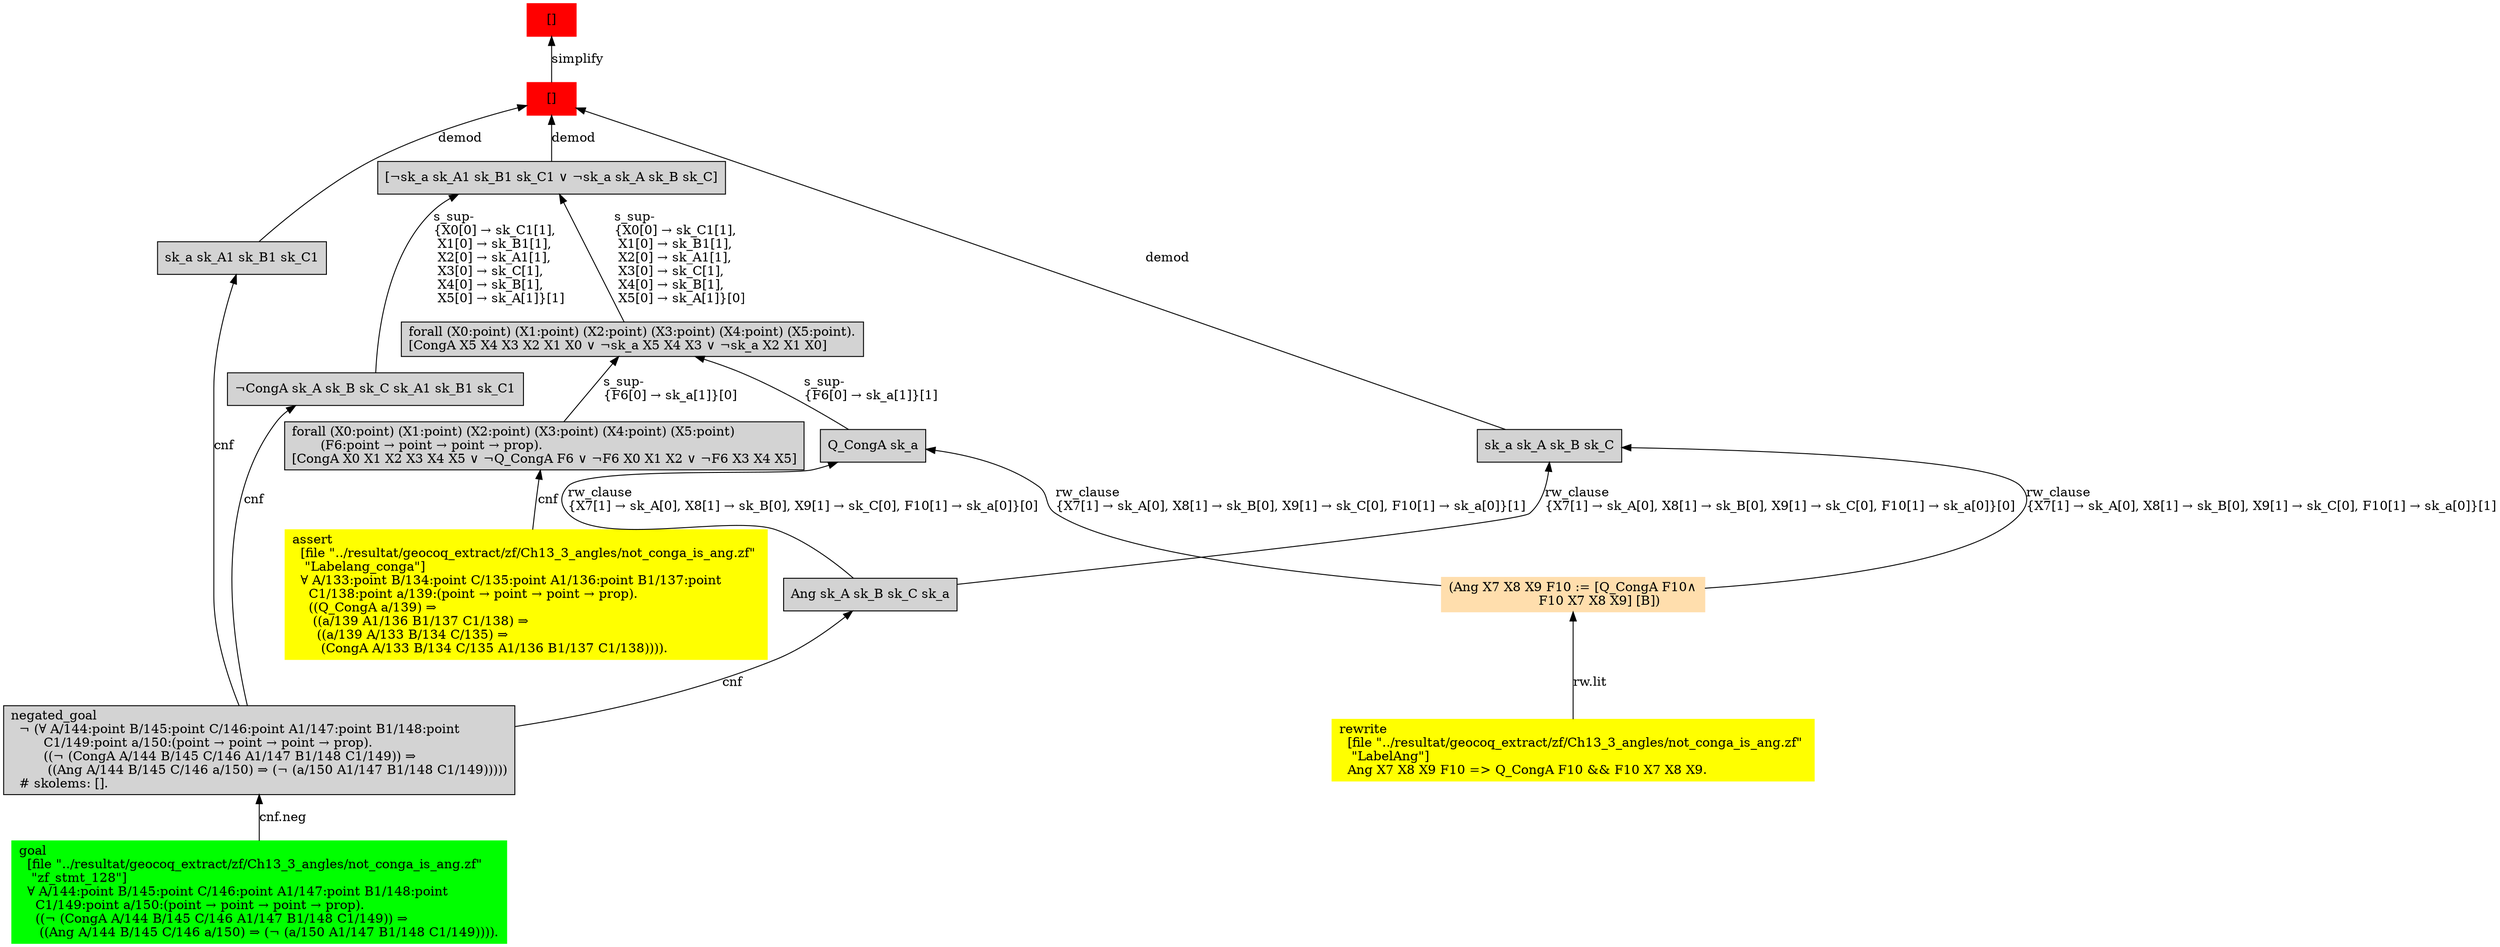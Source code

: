 digraph "unsat_graph" {
  vertex_0 [color=red, label="[]", shape=box, style=filled];
  vertex_0 -> vertex_1 [label="simplify", dir="back"];
  vertex_1 [color=red, label="[]", shape=box, style=filled];
  vertex_1 -> vertex_2 [label="demod", dir="back"];
  vertex_2 [shape=box, label="sk_a sk_A sk_B sk_C\l", style=filled];
  vertex_2 -> vertex_3 [label="rw_clause\l\{X7[1] → sk_A[0], X8[1] → sk_B[0], X9[1] → sk_C[0], F10[1] → sk_a[0]\}[1]\l", dir="back"];
  vertex_3 [color=navajowhite, shape=box, label="(Ang X7 X8 X9 F10 := [Q_CongA F10∧\l                      F10 X7 X8 X9] [B])\l", style=filled];
  vertex_3 -> vertex_4 [label="rw.lit", dir="back"];
  vertex_4 [color=yellow, shape=box, label="rewrite\l  [file \"../resultat/geocoq_extract/zf/Ch13_3_angles/not_conga_is_ang.zf\" \l   \"LabelAng\"]\l  Ang X7 X8 X9 F10 =\> Q_CongA F10 && F10 X7 X8 X9.\l", style=filled];
  vertex_2 -> vertex_5 [label="rw_clause\l\{X7[1] → sk_A[0], X8[1] → sk_B[0], X9[1] → sk_C[0], F10[1] → sk_a[0]\}[0]\l", dir="back"];
  vertex_5 [shape=box, label="Ang sk_A sk_B sk_C sk_a\l", style=filled];
  vertex_5 -> vertex_6 [label="cnf", dir="back"];
  vertex_6 [shape=box, label="negated_goal\l  ¬ (∀ A/144:point B/145:point C/146:point A1/147:point B1/148:point \l        C1/149:point a/150:(point → point → point → prop).\l        ((¬ (CongA A/144 B/145 C/146 A1/147 B1/148 C1/149)) ⇒\l         ((Ang A/144 B/145 C/146 a/150) ⇒ (¬ (a/150 A1/147 B1/148 C1/149)))))\l  # skolems: [].\l", style=filled];
  vertex_6 -> vertex_7 [label="cnf.neg", dir="back"];
  vertex_7 [color=green, shape=box, label="goal\l  [file \"../resultat/geocoq_extract/zf/Ch13_3_angles/not_conga_is_ang.zf\" \l   \"zf_stmt_128\"]\l  ∀ A/144:point B/145:point C/146:point A1/147:point B1/148:point \l    C1/149:point a/150:(point → point → point → prop).\l    ((¬ (CongA A/144 B/145 C/146 A1/147 B1/148 C1/149)) ⇒\l     ((Ang A/144 B/145 C/146 a/150) ⇒ (¬ (a/150 A1/147 B1/148 C1/149)))).\l", style=filled];
  vertex_1 -> vertex_8 [label="demod", dir="back"];
  vertex_8 [shape=box, label="sk_a sk_A1 sk_B1 sk_C1\l", style=filled];
  vertex_8 -> vertex_6 [label="cnf", dir="back"];
  vertex_1 -> vertex_9 [label="demod", dir="back"];
  vertex_9 [shape=box, label="[¬sk_a sk_A1 sk_B1 sk_C1 ∨ ¬sk_a sk_A sk_B sk_C]\l", style=filled];
  vertex_9 -> vertex_10 [label="s_sup-\l\{X0[0] → sk_C1[1], \l X1[0] → sk_B1[1], \l X2[0] → sk_A1[1], \l X3[0] → sk_C[1], \l X4[0] → sk_B[1], \l X5[0] → sk_A[1]\}[1]\l", dir="back"];
  vertex_10 [shape=box, label="¬CongA sk_A sk_B sk_C sk_A1 sk_B1 sk_C1\l", style=filled];
  vertex_10 -> vertex_6 [label="cnf", dir="back"];
  vertex_9 -> vertex_11 [label="s_sup-\l\{X0[0] → sk_C1[1], \l X1[0] → sk_B1[1], \l X2[0] → sk_A1[1], \l X3[0] → sk_C[1], \l X4[0] → sk_B[1], \l X5[0] → sk_A[1]\}[0]\l", dir="back"];
  vertex_11 [shape=box, label="forall (X0:point) (X1:point) (X2:point) (X3:point) (X4:point) (X5:point).\l[CongA X5 X4 X3 X2 X1 X0 ∨ ¬sk_a X5 X4 X3 ∨ ¬sk_a X2 X1 X0]\l", style=filled];
  vertex_11 -> vertex_12 [label="s_sup-\l\{F6[0] → sk_a[1]\}[0]\l", dir="back"];
  vertex_12 [shape=box, label="forall (X0:point) (X1:point) (X2:point) (X3:point) (X4:point) (X5:point) \l       (F6:point → point → point → prop).\l[CongA X0 X1 X2 X3 X4 X5 ∨ ¬Q_CongA F6 ∨ ¬F6 X0 X1 X2 ∨ ¬F6 X3 X4 X5]\l", style=filled];
  vertex_12 -> vertex_13 [label="cnf", dir="back"];
  vertex_13 [color=yellow, shape=box, label="assert\l  [file \"../resultat/geocoq_extract/zf/Ch13_3_angles/not_conga_is_ang.zf\" \l   \"Labelang_conga\"]\l  ∀ A/133:point B/134:point C/135:point A1/136:point B1/137:point \l    C1/138:point a/139:(point → point → point → prop).\l    ((Q_CongA a/139) ⇒\l     ((a/139 A1/136 B1/137 C1/138) ⇒\l      ((a/139 A/133 B/134 C/135) ⇒\l       (CongA A/133 B/134 C/135 A1/136 B1/137 C1/138)))).\l", style=filled];
  vertex_11 -> vertex_14 [label="s_sup-\l\{F6[0] → sk_a[1]\}[1]\l", dir="back"];
  vertex_14 [shape=box, label="Q_CongA sk_a\l", style=filled];
  vertex_14 -> vertex_3 [label="rw_clause\l\{X7[1] → sk_A[0], X8[1] → sk_B[0], X9[1] → sk_C[0], F10[1] → sk_a[0]\}[1]\l", dir="back"];
  vertex_14 -> vertex_5 [label="rw_clause\l\{X7[1] → sk_A[0], X8[1] → sk_B[0], X9[1] → sk_C[0], F10[1] → sk_a[0]\}[0]\l", dir="back"];
  }


